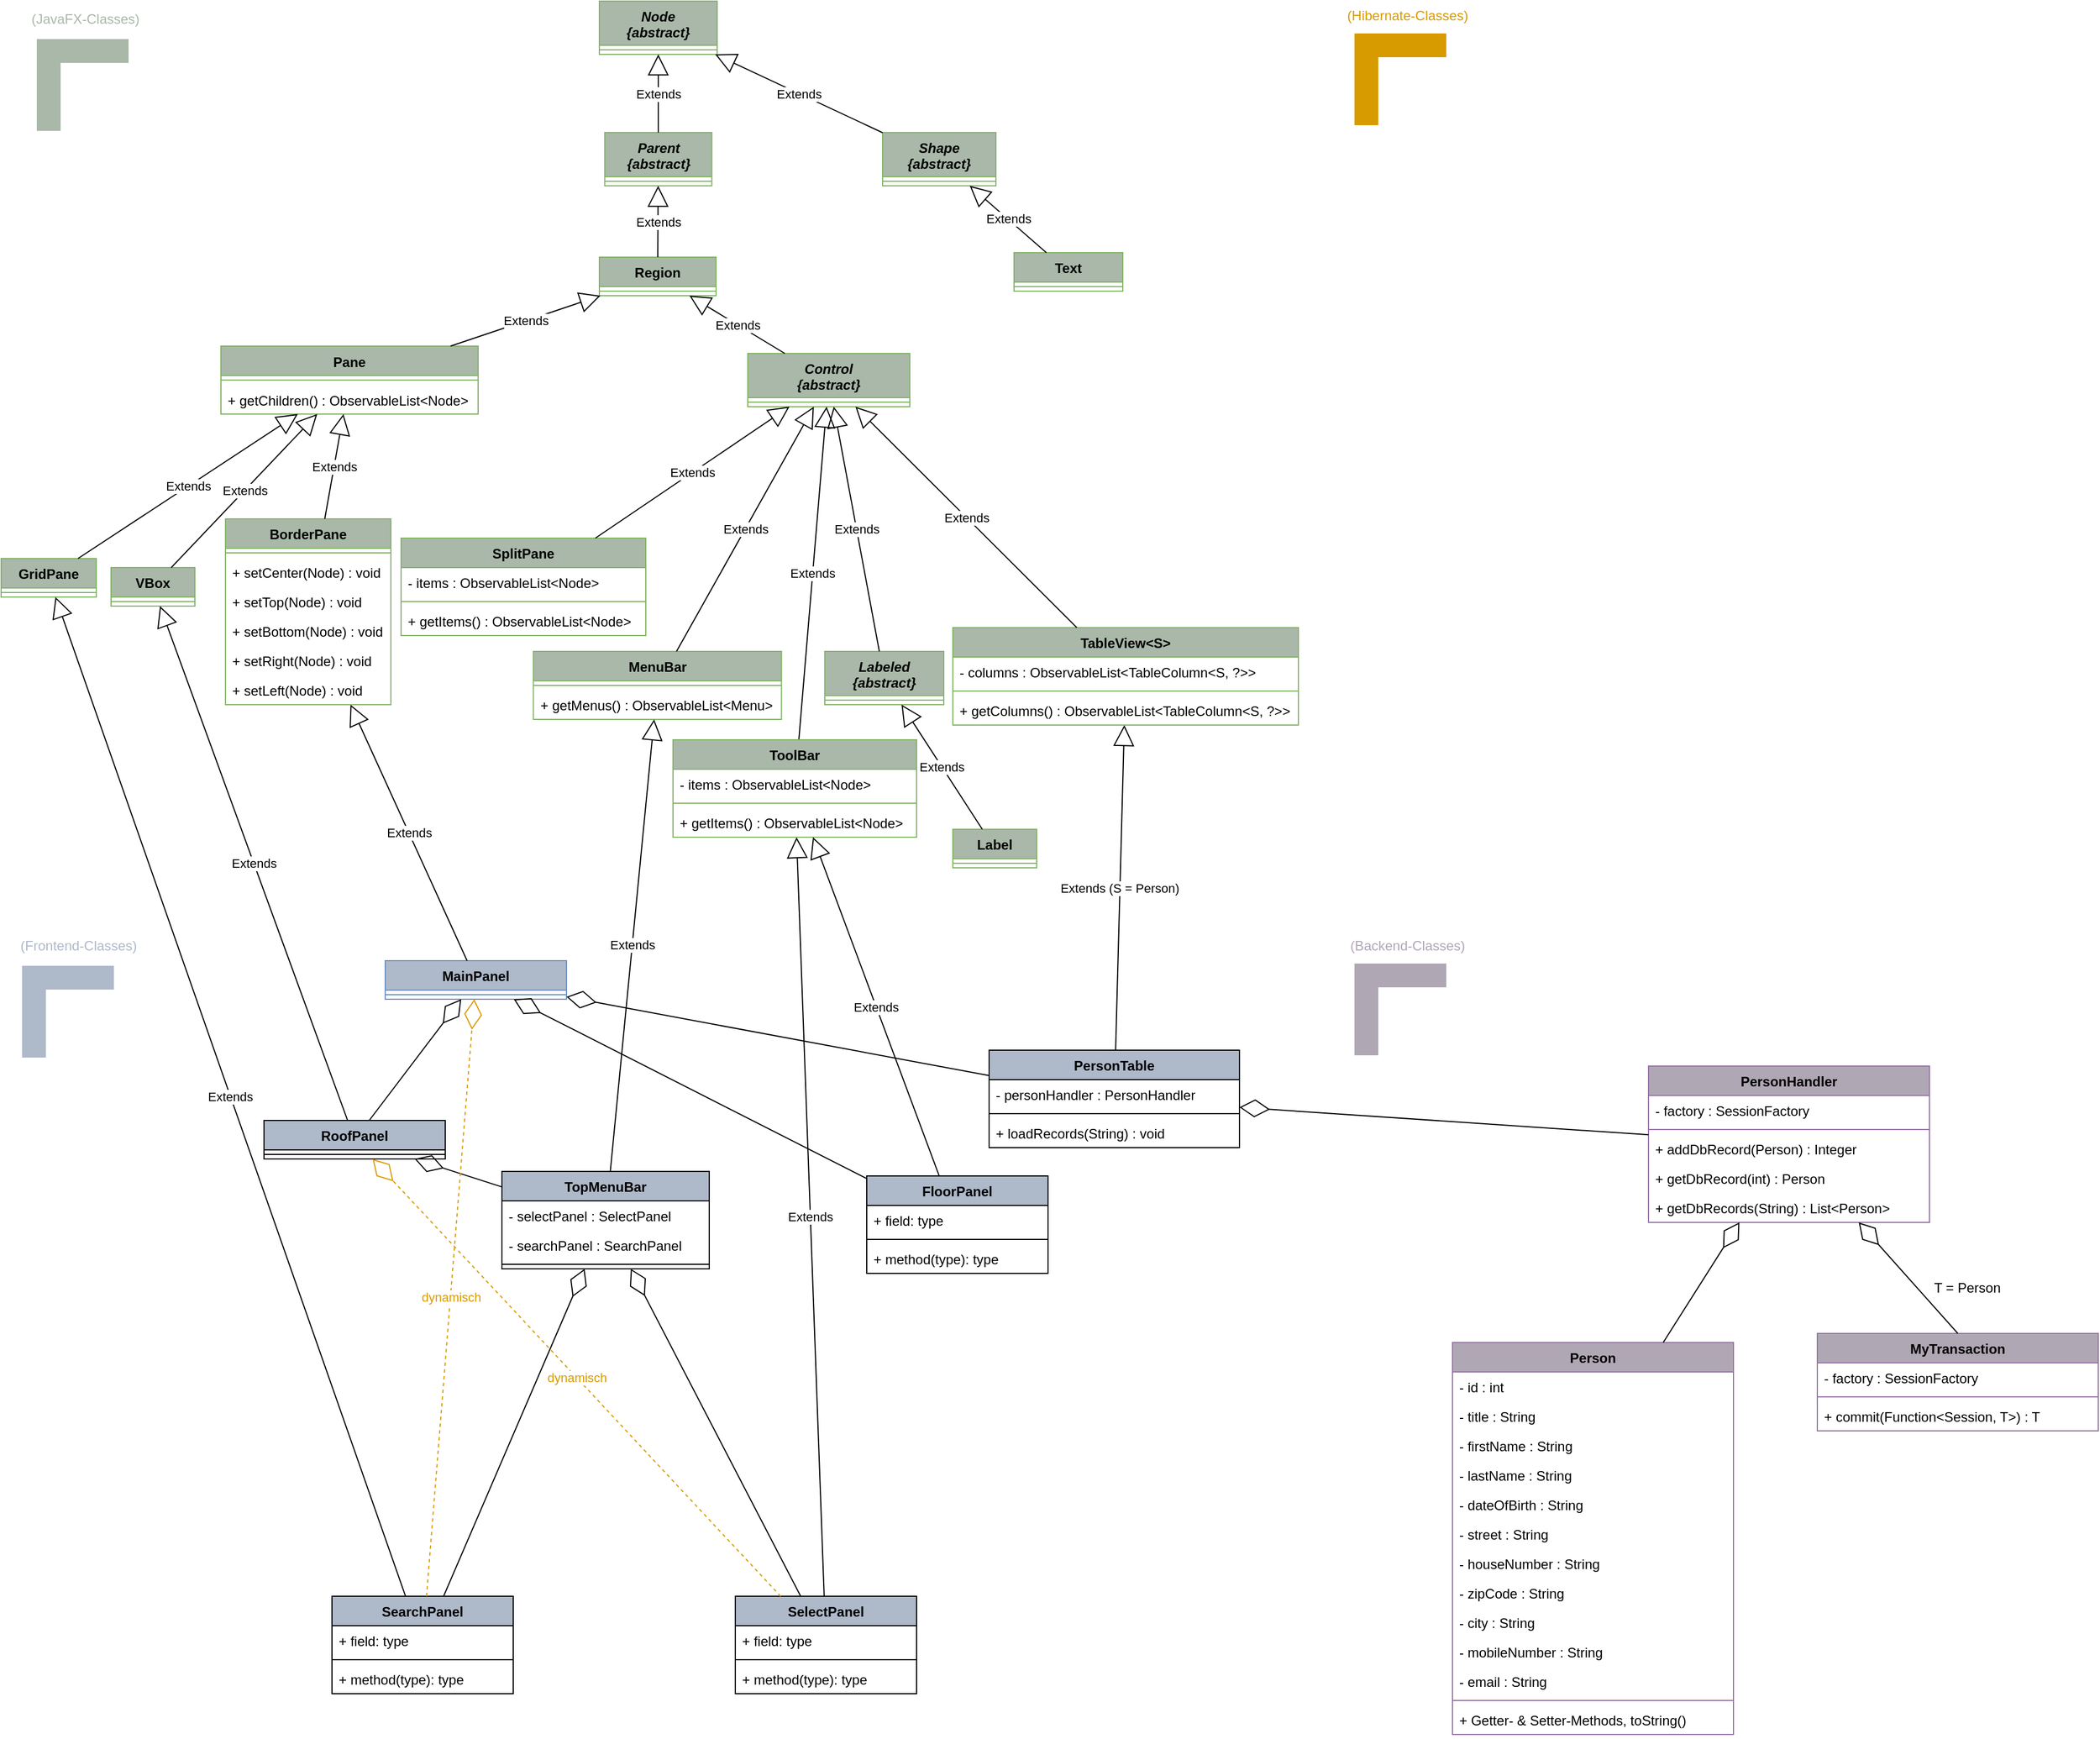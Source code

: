 <mxfile version="21.2.8" type="device">
  <diagram name="Seite-1" id="951YWTJplSf1WFwRsg5J">
    <mxGraphModel dx="1480" dy="1704" grid="0" gridSize="10" guides="1" tooltips="1" connect="1" arrows="1" fold="1" page="1" pageScale="1" pageWidth="1169" pageHeight="827" math="0" shadow="0">
      <root>
        <mxCell id="0" />
        <mxCell id="1" parent="0" />
        <mxCell id="z5cxhXVVNqhrZBHQP9qA-2" value="MainPanel" style="swimlane;fontStyle=1;align=center;verticalAlign=top;childLayout=stackLayout;horizontal=1;startSize=26;horizontalStack=0;resizeParent=1;resizeParentMax=0;resizeLast=0;collapsible=1;marginBottom=0;whiteSpace=wrap;html=1;fillColor=#AEB9C9;strokeColor=#6c8ebf;" parent="1" vertex="1">
          <mxGeometry x="344" y="42" width="160" height="34" as="geometry" />
        </mxCell>
        <mxCell id="z5cxhXVVNqhrZBHQP9qA-4" value="" style="line;strokeWidth=1;fillColor=none;align=left;verticalAlign=middle;spacingTop=-1;spacingLeft=3;spacingRight=3;rotatable=0;labelPosition=right;points=[];portConstraint=eastwest;strokeColor=inherit;" parent="z5cxhXVVNqhrZBHQP9qA-2" vertex="1">
          <mxGeometry y="26" width="160" height="8" as="geometry" />
        </mxCell>
        <mxCell id="z5cxhXVVNqhrZBHQP9qA-6" value="SelectPanel" style="swimlane;fontStyle=1;align=center;verticalAlign=top;childLayout=stackLayout;horizontal=1;startSize=26;horizontalStack=0;resizeParent=1;resizeParentMax=0;resizeLast=0;collapsible=1;marginBottom=0;whiteSpace=wrap;html=1;fillColor=#AEB9C9;" parent="1" vertex="1">
          <mxGeometry x="653" y="603" width="160" height="86" as="geometry" />
        </mxCell>
        <mxCell id="z5cxhXVVNqhrZBHQP9qA-7" value="+ field: type" style="text;strokeColor=none;fillColor=none;align=left;verticalAlign=top;spacingLeft=4;spacingRight=4;overflow=hidden;rotatable=0;points=[[0,0.5],[1,0.5]];portConstraint=eastwest;whiteSpace=wrap;html=1;" parent="z5cxhXVVNqhrZBHQP9qA-6" vertex="1">
          <mxGeometry y="26" width="160" height="26" as="geometry" />
        </mxCell>
        <mxCell id="z5cxhXVVNqhrZBHQP9qA-8" value="" style="line;strokeWidth=1;fillColor=none;align=left;verticalAlign=middle;spacingTop=-1;spacingLeft=3;spacingRight=3;rotatable=0;labelPosition=right;points=[];portConstraint=eastwest;strokeColor=inherit;" parent="z5cxhXVVNqhrZBHQP9qA-6" vertex="1">
          <mxGeometry y="52" width="160" height="8" as="geometry" />
        </mxCell>
        <mxCell id="z5cxhXVVNqhrZBHQP9qA-9" value="+ method(type): type" style="text;strokeColor=none;fillColor=none;align=left;verticalAlign=top;spacingLeft=4;spacingRight=4;overflow=hidden;rotatable=0;points=[[0,0.5],[1,0.5]];portConstraint=eastwest;whiteSpace=wrap;html=1;" parent="z5cxhXVVNqhrZBHQP9qA-6" vertex="1">
          <mxGeometry y="60" width="160" height="26" as="geometry" />
        </mxCell>
        <mxCell id="z5cxhXVVNqhrZBHQP9qA-10" value="FloorPanel" style="swimlane;fontStyle=1;align=center;verticalAlign=top;childLayout=stackLayout;horizontal=1;startSize=26;horizontalStack=0;resizeParent=1;resizeParentMax=0;resizeLast=0;collapsible=1;marginBottom=0;whiteSpace=wrap;html=1;fillColor=#AEB9C9;" parent="1" vertex="1">
          <mxGeometry x="769" y="232" width="160" height="86" as="geometry" />
        </mxCell>
        <mxCell id="z5cxhXVVNqhrZBHQP9qA-11" value="+ field: type" style="text;strokeColor=none;fillColor=none;align=left;verticalAlign=top;spacingLeft=4;spacingRight=4;overflow=hidden;rotatable=0;points=[[0,0.5],[1,0.5]];portConstraint=eastwest;whiteSpace=wrap;html=1;" parent="z5cxhXVVNqhrZBHQP9qA-10" vertex="1">
          <mxGeometry y="26" width="160" height="26" as="geometry" />
        </mxCell>
        <mxCell id="z5cxhXVVNqhrZBHQP9qA-12" value="" style="line;strokeWidth=1;fillColor=none;align=left;verticalAlign=middle;spacingTop=-1;spacingLeft=3;spacingRight=3;rotatable=0;labelPosition=right;points=[];portConstraint=eastwest;strokeColor=inherit;" parent="z5cxhXVVNqhrZBHQP9qA-10" vertex="1">
          <mxGeometry y="52" width="160" height="8" as="geometry" />
        </mxCell>
        <mxCell id="z5cxhXVVNqhrZBHQP9qA-13" value="+ method(type): type" style="text;strokeColor=none;fillColor=none;align=left;verticalAlign=top;spacingLeft=4;spacingRight=4;overflow=hidden;rotatable=0;points=[[0,0.5],[1,0.5]];portConstraint=eastwest;whiteSpace=wrap;html=1;" parent="z5cxhXVVNqhrZBHQP9qA-10" vertex="1">
          <mxGeometry y="60" width="160" height="26" as="geometry" />
        </mxCell>
        <mxCell id="z5cxhXVVNqhrZBHQP9qA-14" value="PersonTable" style="swimlane;fontStyle=1;align=center;verticalAlign=top;childLayout=stackLayout;horizontal=1;startSize=26;horizontalStack=0;resizeParent=1;resizeParentMax=0;resizeLast=0;collapsible=1;marginBottom=0;whiteSpace=wrap;html=1;fillColor=#AEB9C9;" parent="1" vertex="1">
          <mxGeometry x="877" y="121" width="221" height="86" as="geometry" />
        </mxCell>
        <mxCell id="z5cxhXVVNqhrZBHQP9qA-15" value="- personHandler : PersonHandler" style="text;strokeColor=none;fillColor=none;align=left;verticalAlign=top;spacingLeft=4;spacingRight=4;overflow=hidden;rotatable=0;points=[[0,0.5],[1,0.5]];portConstraint=eastwest;whiteSpace=wrap;html=1;" parent="z5cxhXVVNqhrZBHQP9qA-14" vertex="1">
          <mxGeometry y="26" width="221" height="26" as="geometry" />
        </mxCell>
        <mxCell id="z5cxhXVVNqhrZBHQP9qA-16" value="" style="line;strokeWidth=1;fillColor=none;align=left;verticalAlign=middle;spacingTop=-1;spacingLeft=3;spacingRight=3;rotatable=0;labelPosition=right;points=[];portConstraint=eastwest;strokeColor=inherit;" parent="z5cxhXVVNqhrZBHQP9qA-14" vertex="1">
          <mxGeometry y="52" width="221" height="8" as="geometry" />
        </mxCell>
        <mxCell id="z5cxhXVVNqhrZBHQP9qA-17" value="+ loadRecords(String) : void" style="text;strokeColor=none;fillColor=none;align=left;verticalAlign=top;spacingLeft=4;spacingRight=4;overflow=hidden;rotatable=0;points=[[0,0.5],[1,0.5]];portConstraint=eastwest;whiteSpace=wrap;html=1;" parent="z5cxhXVVNqhrZBHQP9qA-14" vertex="1">
          <mxGeometry y="60" width="221" height="26" as="geometry" />
        </mxCell>
        <mxCell id="z5cxhXVVNqhrZBHQP9qA-18" value="" style="endArrow=diamondThin;endFill=0;endSize=24;html=1;rounded=0;" parent="1" source="6ANkfKjGLpZd2tEgMITe-1" target="z5cxhXVVNqhrZBHQP9qA-2" edge="1">
          <mxGeometry width="160" relative="1" as="geometry">
            <mxPoint x="279" y="239" as="sourcePoint" />
            <mxPoint x="221" y="236" as="targetPoint" />
          </mxGeometry>
        </mxCell>
        <mxCell id="z5cxhXVVNqhrZBHQP9qA-19" value="" style="endArrow=diamondThin;endFill=0;endSize=24;html=1;rounded=0;" parent="1" source="z5cxhXVVNqhrZBHQP9qA-10" target="z5cxhXVVNqhrZBHQP9qA-2" edge="1">
          <mxGeometry width="160" relative="1" as="geometry">
            <mxPoint x="364" y="223" as="sourcePoint" />
            <mxPoint x="488" y="272" as="targetPoint" />
          </mxGeometry>
        </mxCell>
        <mxCell id="z5cxhXVVNqhrZBHQP9qA-20" value="" style="endArrow=diamondThin;endFill=0;endSize=24;html=1;rounded=0;" parent="1" source="z5cxhXVVNqhrZBHQP9qA-14" target="z5cxhXVVNqhrZBHQP9qA-2" edge="1">
          <mxGeometry width="160" relative="1" as="geometry">
            <mxPoint x="419" y="223" as="sourcePoint" />
            <mxPoint x="654" y="148" as="targetPoint" />
          </mxGeometry>
        </mxCell>
        <mxCell id="z5cxhXVVNqhrZBHQP9qA-31" value="PersonHandler" style="swimlane;fontStyle=1;align=center;verticalAlign=top;childLayout=stackLayout;horizontal=1;startSize=26;horizontalStack=0;resizeParent=1;resizeParentMax=0;resizeLast=0;collapsible=1;marginBottom=0;whiteSpace=wrap;html=1;fillColor=#B0A7B5;strokeColor=#9673a6;gradientColor=none;" parent="1" vertex="1">
          <mxGeometry x="1459" y="135" width="248" height="138" as="geometry" />
        </mxCell>
        <mxCell id="z5cxhXVVNqhrZBHQP9qA-32" value="- factory : SessionFactory" style="text;strokeColor=none;fillColor=none;align=left;verticalAlign=top;spacingLeft=4;spacingRight=4;overflow=hidden;rotatable=0;points=[[0,0.5],[1,0.5]];portConstraint=eastwest;whiteSpace=wrap;html=1;" parent="z5cxhXVVNqhrZBHQP9qA-31" vertex="1">
          <mxGeometry y="26" width="248" height="26" as="geometry" />
        </mxCell>
        <mxCell id="z5cxhXVVNqhrZBHQP9qA-33" value="" style="line;strokeWidth=1;fillColor=none;align=left;verticalAlign=middle;spacingTop=-1;spacingLeft=3;spacingRight=3;rotatable=0;labelPosition=right;points=[];portConstraint=eastwest;strokeColor=inherit;" parent="z5cxhXVVNqhrZBHQP9qA-31" vertex="1">
          <mxGeometry y="52" width="248" height="8" as="geometry" />
        </mxCell>
        <mxCell id="z5cxhXVVNqhrZBHQP9qA-34" value="+ addDbRecord(Person) : Integer" style="text;strokeColor=none;fillColor=none;align=left;verticalAlign=top;spacingLeft=4;spacingRight=4;overflow=hidden;rotatable=0;points=[[0,0.5],[1,0.5]];portConstraint=eastwest;whiteSpace=wrap;html=1;" parent="z5cxhXVVNqhrZBHQP9qA-31" vertex="1">
          <mxGeometry y="60" width="248" height="26" as="geometry" />
        </mxCell>
        <mxCell id="6ANkfKjGLpZd2tEgMITe-6" value="+ getDbRecord(int) : Person" style="text;strokeColor=none;fillColor=none;align=left;verticalAlign=top;spacingLeft=4;spacingRight=4;overflow=hidden;rotatable=0;points=[[0,0.5],[1,0.5]];portConstraint=eastwest;whiteSpace=wrap;html=1;" parent="z5cxhXVVNqhrZBHQP9qA-31" vertex="1">
          <mxGeometry y="86" width="248" height="26" as="geometry" />
        </mxCell>
        <mxCell id="6ANkfKjGLpZd2tEgMITe-7" value="+ getDbRecords(String) : List&amp;lt;Person&amp;gt;" style="text;strokeColor=none;fillColor=none;align=left;verticalAlign=top;spacingLeft=4;spacingRight=4;overflow=hidden;rotatable=0;points=[[0,0.5],[1,0.5]];portConstraint=eastwest;whiteSpace=wrap;html=1;" parent="z5cxhXVVNqhrZBHQP9qA-31" vertex="1">
          <mxGeometry y="112" width="248" height="26" as="geometry" />
        </mxCell>
        <mxCell id="z5cxhXVVNqhrZBHQP9qA-35" value="" style="endArrow=diamondThin;endFill=0;endSize=24;html=1;rounded=0;" parent="1" source="z5cxhXVVNqhrZBHQP9qA-31" target="z5cxhXVVNqhrZBHQP9qA-14" edge="1">
          <mxGeometry width="160" relative="1" as="geometry">
            <mxPoint x="1833" y="554" as="sourcePoint" />
            <mxPoint x="340" y="381" as="targetPoint" />
          </mxGeometry>
        </mxCell>
        <mxCell id="6ANkfKjGLpZd2tEgMITe-1" value="RoofPanel" style="swimlane;fontStyle=1;align=center;verticalAlign=top;childLayout=stackLayout;horizontal=1;startSize=26;horizontalStack=0;resizeParent=1;resizeParentMax=0;resizeLast=0;collapsible=1;marginBottom=0;whiteSpace=wrap;html=1;fillColor=#AEB9C9;" parent="1" vertex="1">
          <mxGeometry x="237" y="183" width="160" height="34" as="geometry" />
        </mxCell>
        <mxCell id="6ANkfKjGLpZd2tEgMITe-3" value="" style="line;strokeWidth=1;fillColor=none;align=left;verticalAlign=middle;spacingTop=-1;spacingLeft=3;spacingRight=3;rotatable=0;labelPosition=right;points=[];portConstraint=eastwest;strokeColor=inherit;" parent="6ANkfKjGLpZd2tEgMITe-1" vertex="1">
          <mxGeometry y="26" width="160" height="8" as="geometry" />
        </mxCell>
        <mxCell id="6ANkfKjGLpZd2tEgMITe-8" value="TopMenuBar" style="swimlane;fontStyle=1;align=center;verticalAlign=top;childLayout=stackLayout;horizontal=1;startSize=26;horizontalStack=0;resizeParent=1;resizeParentMax=0;resizeLast=0;collapsible=1;marginBottom=0;whiteSpace=wrap;html=1;fillColor=#AEB9C9;" parent="1" vertex="1">
          <mxGeometry x="447" y="228" width="183" height="86" as="geometry" />
        </mxCell>
        <mxCell id="6ANkfKjGLpZd2tEgMITe-9" value="- selectPanel : SelectPanel" style="text;strokeColor=none;fillColor=none;align=left;verticalAlign=top;spacingLeft=4;spacingRight=4;overflow=hidden;rotatable=0;points=[[0,0.5],[1,0.5]];portConstraint=eastwest;whiteSpace=wrap;html=1;" parent="6ANkfKjGLpZd2tEgMITe-8" vertex="1">
          <mxGeometry y="26" width="183" height="26" as="geometry" />
        </mxCell>
        <mxCell id="VuRtTZhfzTsuqdDoyaOa-62" value="- searchPanel : SearchPanel" style="text;strokeColor=none;fillColor=none;align=left;verticalAlign=top;spacingLeft=4;spacingRight=4;overflow=hidden;rotatable=0;points=[[0,0.5],[1,0.5]];portConstraint=eastwest;whiteSpace=wrap;html=1;" parent="6ANkfKjGLpZd2tEgMITe-8" vertex="1">
          <mxGeometry y="52" width="183" height="26" as="geometry" />
        </mxCell>
        <mxCell id="6ANkfKjGLpZd2tEgMITe-10" value="" style="line;strokeWidth=1;fillColor=none;align=left;verticalAlign=middle;spacingTop=-1;spacingLeft=3;spacingRight=3;rotatable=0;labelPosition=right;points=[];portConstraint=eastwest;strokeColor=inherit;" parent="6ANkfKjGLpZd2tEgMITe-8" vertex="1">
          <mxGeometry y="78" width="183" height="8" as="geometry" />
        </mxCell>
        <mxCell id="6ANkfKjGLpZd2tEgMITe-12" value="" style="endArrow=diamondThin;endFill=0;endSize=24;html=1;rounded=0;" parent="1" source="6ANkfKjGLpZd2tEgMITe-8" target="6ANkfKjGLpZd2tEgMITe-1" edge="1">
          <mxGeometry width="160" relative="1" as="geometry">
            <mxPoint x="713" y="338" as="sourcePoint" />
            <mxPoint x="784" y="447" as="targetPoint" />
          </mxGeometry>
        </mxCell>
        <mxCell id="6ANkfKjGLpZd2tEgMITe-13" value="SearchPanel" style="swimlane;fontStyle=1;align=center;verticalAlign=top;childLayout=stackLayout;horizontal=1;startSize=26;horizontalStack=0;resizeParent=1;resizeParentMax=0;resizeLast=0;collapsible=1;marginBottom=0;whiteSpace=wrap;html=1;fillColor=#AEB9C9;" parent="1" vertex="1">
          <mxGeometry x="297" y="603" width="160" height="86" as="geometry" />
        </mxCell>
        <mxCell id="6ANkfKjGLpZd2tEgMITe-14" value="+ field: type" style="text;strokeColor=none;fillColor=none;align=left;verticalAlign=top;spacingLeft=4;spacingRight=4;overflow=hidden;rotatable=0;points=[[0,0.5],[1,0.5]];portConstraint=eastwest;whiteSpace=wrap;html=1;" parent="6ANkfKjGLpZd2tEgMITe-13" vertex="1">
          <mxGeometry y="26" width="160" height="26" as="geometry" />
        </mxCell>
        <mxCell id="6ANkfKjGLpZd2tEgMITe-15" value="" style="line;strokeWidth=1;fillColor=none;align=left;verticalAlign=middle;spacingTop=-1;spacingLeft=3;spacingRight=3;rotatable=0;labelPosition=right;points=[];portConstraint=eastwest;strokeColor=inherit;" parent="6ANkfKjGLpZd2tEgMITe-13" vertex="1">
          <mxGeometry y="52" width="160" height="8" as="geometry" />
        </mxCell>
        <mxCell id="6ANkfKjGLpZd2tEgMITe-16" value="+ method(type): type" style="text;strokeColor=none;fillColor=none;align=left;verticalAlign=top;spacingLeft=4;spacingRight=4;overflow=hidden;rotatable=0;points=[[0,0.5],[1,0.5]];portConstraint=eastwest;whiteSpace=wrap;html=1;" parent="6ANkfKjGLpZd2tEgMITe-13" vertex="1">
          <mxGeometry y="60" width="160" height="26" as="geometry" />
        </mxCell>
        <mxCell id="6ANkfKjGLpZd2tEgMITe-17" value="" style="endArrow=diamondThin;endFill=0;endSize=24;html=1;rounded=0;" parent="1" source="z5cxhXVVNqhrZBHQP9qA-6" target="6ANkfKjGLpZd2tEgMITe-8" edge="1">
          <mxGeometry width="160" relative="1" as="geometry">
            <mxPoint x="727" y="505" as="sourcePoint" />
            <mxPoint x="715" y="372" as="targetPoint" />
          </mxGeometry>
        </mxCell>
        <mxCell id="6ANkfKjGLpZd2tEgMITe-18" value="" style="endArrow=diamondThin;endFill=0;endSize=24;html=1;rounded=0;" parent="1" source="6ANkfKjGLpZd2tEgMITe-13" target="6ANkfKjGLpZd2tEgMITe-8" edge="1">
          <mxGeometry width="160" relative="1" as="geometry">
            <mxPoint x="641" y="646" as="sourcePoint" />
            <mxPoint x="691" y="591" as="targetPoint" />
          </mxGeometry>
        </mxCell>
        <mxCell id="6ANkfKjGLpZd2tEgMITe-19" value="&lt;font color=&quot;#d79b00&quot;&gt;dynamisch&lt;/font&gt;" style="endArrow=diamondThin;endFill=0;endSize=24;html=1;rounded=0;exitX=0.25;exitY=0;exitDx=0;exitDy=0;fillColor=#ffe6cc;strokeColor=#d79b00;dashed=1;" parent="1" source="z5cxhXVVNqhrZBHQP9qA-6" target="6ANkfKjGLpZd2tEgMITe-1" edge="1">
          <mxGeometry width="160" relative="1" as="geometry">
            <mxPoint x="641" y="646" as="sourcePoint" />
            <mxPoint x="691" y="591" as="targetPoint" />
          </mxGeometry>
        </mxCell>
        <mxCell id="6ANkfKjGLpZd2tEgMITe-21" value="&lt;font color=&quot;#d79b00&quot;&gt;dynamisch&lt;/font&gt;" style="endArrow=diamondThin;endFill=0;endSize=24;html=1;rounded=0;fillColor=#ffe6cc;strokeColor=#d79b00;dashed=1;" parent="1" source="6ANkfKjGLpZd2tEgMITe-13" target="z5cxhXVVNqhrZBHQP9qA-2" edge="1">
          <mxGeometry width="160" relative="1" as="geometry">
            <mxPoint x="921" y="580" as="sourcePoint" />
            <mxPoint x="715" y="372" as="targetPoint" />
          </mxGeometry>
        </mxCell>
        <mxCell id="6ANkfKjGLpZd2tEgMITe-27" value="Extends" style="endArrow=block;endSize=16;endFill=0;html=1;rounded=0;" parent="1" source="z5cxhXVVNqhrZBHQP9qA-2" target="6ANkfKjGLpZd2tEgMITe-31" edge="1">
          <mxGeometry width="160" relative="1" as="geometry">
            <mxPoint x="504" y="81" as="sourcePoint" />
            <mxPoint x="711.139" y="-36.0" as="targetPoint" />
          </mxGeometry>
        </mxCell>
        <mxCell id="6ANkfKjGLpZd2tEgMITe-31" value="BorderPane" style="swimlane;fontStyle=1;align=center;verticalAlign=top;childLayout=stackLayout;horizontal=1;startSize=26;horizontalStack=0;resizeParent=1;resizeParentMax=0;resizeLast=0;collapsible=1;marginBottom=0;whiteSpace=wrap;html=1;fillColor=#A9B8A8;strokeColor=#82b366;" parent="1" vertex="1">
          <mxGeometry x="203" y="-348" width="146" height="164" as="geometry" />
        </mxCell>
        <mxCell id="6ANkfKjGLpZd2tEgMITe-33" value="" style="line;strokeWidth=1;fillColor=none;align=left;verticalAlign=middle;spacingTop=-1;spacingLeft=3;spacingRight=3;rotatable=0;labelPosition=right;points=[];portConstraint=eastwest;strokeColor=inherit;" parent="6ANkfKjGLpZd2tEgMITe-31" vertex="1">
          <mxGeometry y="26" width="146" height="8" as="geometry" />
        </mxCell>
        <mxCell id="6ANkfKjGLpZd2tEgMITe-34" value="+ setCenter(Node) : void" style="text;strokeColor=none;fillColor=none;align=left;verticalAlign=top;spacingLeft=4;spacingRight=4;overflow=hidden;rotatable=0;points=[[0,0.5],[1,0.5]];portConstraint=eastwest;whiteSpace=wrap;html=1;" parent="6ANkfKjGLpZd2tEgMITe-31" vertex="1">
          <mxGeometry y="34" width="146" height="26" as="geometry" />
        </mxCell>
        <mxCell id="6ANkfKjGLpZd2tEgMITe-35" value="+ setTop(Node) : void" style="text;strokeColor=none;fillColor=none;align=left;verticalAlign=top;spacingLeft=4;spacingRight=4;overflow=hidden;rotatable=0;points=[[0,0.5],[1,0.5]];portConstraint=eastwest;whiteSpace=wrap;html=1;" parent="6ANkfKjGLpZd2tEgMITe-31" vertex="1">
          <mxGeometry y="60" width="146" height="26" as="geometry" />
        </mxCell>
        <mxCell id="6ANkfKjGLpZd2tEgMITe-36" value="+ setBottom(Node) : void" style="text;strokeColor=none;fillColor=none;align=left;verticalAlign=top;spacingLeft=4;spacingRight=4;overflow=hidden;rotatable=0;points=[[0,0.5],[1,0.5]];portConstraint=eastwest;whiteSpace=wrap;html=1;" parent="6ANkfKjGLpZd2tEgMITe-31" vertex="1">
          <mxGeometry y="86" width="146" height="26" as="geometry" />
        </mxCell>
        <mxCell id="6ANkfKjGLpZd2tEgMITe-37" value="+ setRight(Node) : void" style="text;strokeColor=none;fillColor=none;align=left;verticalAlign=top;spacingLeft=4;spacingRight=4;overflow=hidden;rotatable=0;points=[[0,0.5],[1,0.5]];portConstraint=eastwest;whiteSpace=wrap;html=1;" parent="6ANkfKjGLpZd2tEgMITe-31" vertex="1">
          <mxGeometry y="112" width="146" height="26" as="geometry" />
        </mxCell>
        <mxCell id="6ANkfKjGLpZd2tEgMITe-38" value="+ setLeft(Node) : void" style="text;strokeColor=none;fillColor=none;align=left;verticalAlign=top;spacingLeft=4;spacingRight=4;overflow=hidden;rotatable=0;points=[[0,0.5],[1,0.5]];portConstraint=eastwest;whiteSpace=wrap;html=1;" parent="6ANkfKjGLpZd2tEgMITe-31" vertex="1">
          <mxGeometry y="138" width="146" height="26" as="geometry" />
        </mxCell>
        <mxCell id="6ANkfKjGLpZd2tEgMITe-47" value="Extends (S = Person)" style="endArrow=block;endSize=16;endFill=0;html=1;rounded=0;" parent="1" source="z5cxhXVVNqhrZBHQP9qA-14" target="6ANkfKjGLpZd2tEgMITe-52" edge="1">
          <mxGeometry width="160" relative="1" as="geometry">
            <mxPoint x="328" y="312" as="sourcePoint" />
            <mxPoint x="335.91" y="163" as="targetPoint" />
          </mxGeometry>
        </mxCell>
        <mxCell id="6ANkfKjGLpZd2tEgMITe-52" value="TableView&amp;lt;S&amp;gt;" style="swimlane;fontStyle=1;align=center;verticalAlign=top;childLayout=stackLayout;horizontal=1;startSize=26;horizontalStack=0;resizeParent=1;resizeParentMax=0;resizeLast=0;collapsible=1;marginBottom=0;whiteSpace=wrap;html=1;fillColor=#A9B8A8;strokeColor=#82b366;" parent="1" vertex="1">
          <mxGeometry x="845" y="-252" width="305" height="86" as="geometry" />
        </mxCell>
        <mxCell id="6ANkfKjGLpZd2tEgMITe-53" value="- columns : ObservableList&amp;lt;TableColumn&amp;lt;S, ?&amp;gt;&amp;gt;" style="text;strokeColor=none;fillColor=none;align=left;verticalAlign=top;spacingLeft=4;spacingRight=4;overflow=hidden;rotatable=0;points=[[0,0.5],[1,0.5]];portConstraint=eastwest;whiteSpace=wrap;html=1;" parent="6ANkfKjGLpZd2tEgMITe-52" vertex="1">
          <mxGeometry y="26" width="305" height="26" as="geometry" />
        </mxCell>
        <mxCell id="6ANkfKjGLpZd2tEgMITe-54" value="" style="line;strokeWidth=1;fillColor=none;align=left;verticalAlign=middle;spacingTop=-1;spacingLeft=3;spacingRight=3;rotatable=0;labelPosition=right;points=[];portConstraint=eastwest;strokeColor=inherit;" parent="6ANkfKjGLpZd2tEgMITe-52" vertex="1">
          <mxGeometry y="52" width="305" height="8" as="geometry" />
        </mxCell>
        <mxCell id="6ANkfKjGLpZd2tEgMITe-55" value="+&amp;nbsp;getColumns() : ObservableList&amp;lt;TableColumn&amp;lt;S, ?&amp;gt;&amp;gt;" style="text;strokeColor=none;fillColor=none;align=left;verticalAlign=top;spacingLeft=4;spacingRight=4;overflow=hidden;rotatable=0;points=[[0,0.5],[1,0.5]];portConstraint=eastwest;whiteSpace=wrap;html=1;" parent="6ANkfKjGLpZd2tEgMITe-52" vertex="1">
          <mxGeometry y="60" width="305" height="26" as="geometry" />
        </mxCell>
        <mxCell id="6ANkfKjGLpZd2tEgMITe-65" value="VBox" style="swimlane;fontStyle=1;align=center;verticalAlign=top;childLayout=stackLayout;horizontal=1;startSize=26;horizontalStack=0;resizeParent=1;resizeParentMax=0;resizeLast=0;collapsible=1;marginBottom=0;whiteSpace=wrap;html=1;fillColor=#A9B8A8;strokeColor=#82b366;" parent="1" vertex="1">
          <mxGeometry x="102" y="-305" width="74" height="34" as="geometry" />
        </mxCell>
        <mxCell id="6ANkfKjGLpZd2tEgMITe-67" value="" style="line;strokeWidth=1;fillColor=none;align=left;verticalAlign=middle;spacingTop=-1;spacingLeft=3;spacingRight=3;rotatable=0;labelPosition=right;points=[];portConstraint=eastwest;strokeColor=inherit;" parent="6ANkfKjGLpZd2tEgMITe-65" vertex="1">
          <mxGeometry y="26" width="74" height="8" as="geometry" />
        </mxCell>
        <mxCell id="6ANkfKjGLpZd2tEgMITe-70" value="Pane" style="swimlane;fontStyle=1;align=center;verticalAlign=top;childLayout=stackLayout;horizontal=1;startSize=26;horizontalStack=0;resizeParent=1;resizeParentMax=0;resizeLast=0;collapsible=1;marginBottom=0;whiteSpace=wrap;html=1;fillColor=#A9B8A8;strokeColor=#82b366;" parent="1" vertex="1">
          <mxGeometry x="199" y="-500.5" width="227" height="60" as="geometry" />
        </mxCell>
        <mxCell id="6ANkfKjGLpZd2tEgMITe-72" value="" style="line;strokeWidth=1;fillColor=none;align=left;verticalAlign=middle;spacingTop=-1;spacingLeft=3;spacingRight=3;rotatable=0;labelPosition=right;points=[];portConstraint=eastwest;strokeColor=inherit;" parent="6ANkfKjGLpZd2tEgMITe-70" vertex="1">
          <mxGeometry y="26" width="227" height="8" as="geometry" />
        </mxCell>
        <mxCell id="6ANkfKjGLpZd2tEgMITe-73" value="+&amp;nbsp;getChildren() : ObservableList&amp;lt;Node&amp;gt;" style="text;strokeColor=none;fillColor=none;align=left;verticalAlign=top;spacingLeft=4;spacingRight=4;overflow=hidden;rotatable=0;points=[[0,0.5],[1,0.5]];portConstraint=eastwest;whiteSpace=wrap;html=1;" parent="6ANkfKjGLpZd2tEgMITe-70" vertex="1">
          <mxGeometry y="34" width="227" height="26" as="geometry" />
        </mxCell>
        <mxCell id="6ANkfKjGLpZd2tEgMITe-75" value="Extends" style="endArrow=block;endSize=16;endFill=0;html=1;rounded=0;" parent="1" source="6ANkfKjGLpZd2tEgMITe-1" target="6ANkfKjGLpZd2tEgMITe-65" edge="1">
          <mxGeometry width="160" relative="1" as="geometry">
            <mxPoint x="577" y="301" as="sourcePoint" />
            <mxPoint x="577" y="228" as="targetPoint" />
          </mxGeometry>
        </mxCell>
        <mxCell id="6ANkfKjGLpZd2tEgMITe-76" value="Extends" style="endArrow=block;endSize=16;endFill=0;html=1;rounded=0;" parent="1" source="6ANkfKjGLpZd2tEgMITe-65" target="6ANkfKjGLpZd2tEgMITe-70" edge="1">
          <mxGeometry width="160" relative="1" as="geometry">
            <mxPoint x="430" y="28" as="sourcePoint" />
            <mxPoint x="197" y="-224" as="targetPoint" />
          </mxGeometry>
        </mxCell>
        <mxCell id="6ANkfKjGLpZd2tEgMITe-77" value="Extends" style="endArrow=block;endSize=16;endFill=0;html=1;rounded=0;" parent="1" source="6ANkfKjGLpZd2tEgMITe-31" target="6ANkfKjGLpZd2tEgMITe-70" edge="1">
          <mxGeometry width="160" relative="1" as="geometry">
            <mxPoint x="451" y="52" as="sourcePoint" />
            <mxPoint x="485" y="-176" as="targetPoint" />
          </mxGeometry>
        </mxCell>
        <mxCell id="6ANkfKjGLpZd2tEgMITe-78" value="MenuBar" style="swimlane;fontStyle=1;align=center;verticalAlign=top;childLayout=stackLayout;horizontal=1;startSize=26;horizontalStack=0;resizeParent=1;resizeParentMax=0;resizeLast=0;collapsible=1;marginBottom=0;whiteSpace=wrap;html=1;fillColor=#A9B8A8;strokeColor=#82b366;" parent="1" vertex="1">
          <mxGeometry x="474.75" y="-231" width="219" height="60" as="geometry" />
        </mxCell>
        <mxCell id="6ANkfKjGLpZd2tEgMITe-79" value="" style="line;strokeWidth=1;fillColor=none;align=left;verticalAlign=middle;spacingTop=-1;spacingLeft=3;spacingRight=3;rotatable=0;labelPosition=right;points=[];portConstraint=eastwest;strokeColor=inherit;" parent="6ANkfKjGLpZd2tEgMITe-78" vertex="1">
          <mxGeometry y="26" width="219" height="8" as="geometry" />
        </mxCell>
        <mxCell id="6ANkfKjGLpZd2tEgMITe-80" value="+&amp;nbsp;getMenus() : ObservableList&amp;lt;Menu&amp;gt;&amp;nbsp;" style="text;strokeColor=none;fillColor=none;align=left;verticalAlign=top;spacingLeft=4;spacingRight=4;overflow=hidden;rotatable=0;points=[[0,0.5],[1,0.5]];portConstraint=eastwest;whiteSpace=wrap;html=1;" parent="6ANkfKjGLpZd2tEgMITe-78" vertex="1">
          <mxGeometry y="34" width="219" height="26" as="geometry" />
        </mxCell>
        <mxCell id="6ANkfKjGLpZd2tEgMITe-81" value="Extends" style="endArrow=block;endSize=16;endFill=0;html=1;rounded=0;" parent="1" source="6ANkfKjGLpZd2tEgMITe-8" target="6ANkfKjGLpZd2tEgMITe-78" edge="1">
          <mxGeometry width="160" relative="1" as="geometry">
            <mxPoint x="847" y="335" as="sourcePoint" />
            <mxPoint x="522" y="-176" as="targetPoint" />
          </mxGeometry>
        </mxCell>
        <mxCell id="6ANkfKjGLpZd2tEgMITe-86" value="&lt;i&gt;Control&lt;br&gt;{abstract}&lt;/i&gt;" style="swimlane;fontStyle=1;align=center;verticalAlign=top;childLayout=stackLayout;horizontal=1;startSize=39;horizontalStack=0;resizeParent=1;resizeParentMax=0;resizeLast=0;collapsible=1;marginBottom=0;whiteSpace=wrap;html=1;fillColor=#A9B8A8;strokeColor=#82b366;" parent="1" vertex="1">
          <mxGeometry x="664" y="-494" width="143" height="47" as="geometry" />
        </mxCell>
        <mxCell id="6ANkfKjGLpZd2tEgMITe-87" value="" style="line;strokeWidth=1;fillColor=none;align=left;verticalAlign=middle;spacingTop=-1;spacingLeft=3;spacingRight=3;rotatable=0;labelPosition=right;points=[];portConstraint=eastwest;strokeColor=inherit;" parent="6ANkfKjGLpZd2tEgMITe-86" vertex="1">
          <mxGeometry y="39" width="143" height="8" as="geometry" />
        </mxCell>
        <mxCell id="6ANkfKjGLpZd2tEgMITe-89" value="Region" style="swimlane;fontStyle=1;align=center;verticalAlign=top;childLayout=stackLayout;horizontal=1;startSize=26;horizontalStack=0;resizeParent=1;resizeParentMax=0;resizeLast=0;collapsible=1;marginBottom=0;whiteSpace=wrap;html=1;fillColor=#A9B8A8;strokeColor=#82b366;" parent="1" vertex="1">
          <mxGeometry x="533" y="-579" width="103" height="34" as="geometry" />
        </mxCell>
        <mxCell id="6ANkfKjGLpZd2tEgMITe-90" value="" style="line;strokeWidth=1;fillColor=none;align=left;verticalAlign=middle;spacingTop=-1;spacingLeft=3;spacingRight=3;rotatable=0;labelPosition=right;points=[];portConstraint=eastwest;strokeColor=inherit;" parent="6ANkfKjGLpZd2tEgMITe-89" vertex="1">
          <mxGeometry y="26" width="103" height="8" as="geometry" />
        </mxCell>
        <mxCell id="6ANkfKjGLpZd2tEgMITe-92" value="&lt;i&gt;Parent&lt;br&gt;{abstract}&lt;/i&gt;" style="swimlane;fontStyle=1;align=center;verticalAlign=top;childLayout=stackLayout;horizontal=1;startSize=39;horizontalStack=0;resizeParent=1;resizeParentMax=0;resizeLast=0;collapsible=1;marginBottom=0;whiteSpace=wrap;html=1;fillColor=#A9B8A8;strokeColor=#82b366;" parent="1" vertex="1">
          <mxGeometry x="537.75" y="-689" width="94.5" height="47" as="geometry" />
        </mxCell>
        <mxCell id="6ANkfKjGLpZd2tEgMITe-93" value="" style="line;strokeWidth=1;fillColor=none;align=left;verticalAlign=middle;spacingTop=-1;spacingLeft=3;spacingRight=3;rotatable=0;labelPosition=right;points=[];portConstraint=eastwest;strokeColor=inherit;" parent="6ANkfKjGLpZd2tEgMITe-92" vertex="1">
          <mxGeometry y="39" width="94.5" height="8" as="geometry" />
        </mxCell>
        <mxCell id="6ANkfKjGLpZd2tEgMITe-94" value="&lt;i&gt;Node&lt;br&gt;{abstract}&lt;/i&gt;" style="swimlane;fontStyle=1;align=center;verticalAlign=top;childLayout=stackLayout;horizontal=1;startSize=39;horizontalStack=0;resizeParent=1;resizeParentMax=0;resizeLast=0;collapsible=1;marginBottom=0;whiteSpace=wrap;html=1;fillColor=#A9B8A8;strokeColor=#82b366;" parent="1" vertex="1">
          <mxGeometry x="533" y="-805" width="104" height="47" as="geometry" />
        </mxCell>
        <mxCell id="6ANkfKjGLpZd2tEgMITe-95" value="" style="line;strokeWidth=1;fillColor=none;align=left;verticalAlign=middle;spacingTop=-1;spacingLeft=3;spacingRight=3;rotatable=0;labelPosition=right;points=[];portConstraint=eastwest;strokeColor=inherit;" parent="6ANkfKjGLpZd2tEgMITe-94" vertex="1">
          <mxGeometry y="39" width="104" height="8" as="geometry" />
        </mxCell>
        <mxCell id="6ANkfKjGLpZd2tEgMITe-96" value="Extends" style="endArrow=block;endSize=16;endFill=0;html=1;rounded=0;" parent="1" source="6ANkfKjGLpZd2tEgMITe-78" target="6ANkfKjGLpZd2tEgMITe-86" edge="1">
          <mxGeometry x="-0.003" width="160" relative="1" as="geometry">
            <mxPoint x="900" y="267" as="sourcePoint" />
            <mxPoint x="1088" y="-122" as="targetPoint" />
            <mxPoint as="offset" />
          </mxGeometry>
        </mxCell>
        <mxCell id="6ANkfKjGLpZd2tEgMITe-97" value="Extends" style="endArrow=block;endSize=16;endFill=0;html=1;rounded=0;" parent="1" source="6ANkfKjGLpZd2tEgMITe-86" target="6ANkfKjGLpZd2tEgMITe-89" edge="1">
          <mxGeometry width="160" relative="1" as="geometry">
            <mxPoint x="710" y="-150.5" as="sourcePoint" />
            <mxPoint x="715" y="-395.5" as="targetPoint" />
          </mxGeometry>
        </mxCell>
        <mxCell id="6ANkfKjGLpZd2tEgMITe-98" value="Extends" style="endArrow=block;endSize=16;endFill=0;html=1;rounded=0;" parent="1" source="6ANkfKjGLpZd2tEgMITe-89" target="6ANkfKjGLpZd2tEgMITe-92" edge="1">
          <mxGeometry width="160" relative="1" as="geometry">
            <mxPoint x="904" y="-413" as="sourcePoint" />
            <mxPoint x="703" y="-515" as="targetPoint" />
          </mxGeometry>
        </mxCell>
        <mxCell id="6ANkfKjGLpZd2tEgMITe-99" value="Extends" style="endArrow=block;endSize=16;endFill=0;html=1;rounded=0;" parent="1" source="6ANkfKjGLpZd2tEgMITe-92" target="6ANkfKjGLpZd2tEgMITe-94" edge="1">
          <mxGeometry width="160" relative="1" as="geometry">
            <mxPoint x="308.82" y="-609" as="sourcePoint" />
            <mxPoint x="308.82" y="-711" as="targetPoint" />
          </mxGeometry>
        </mxCell>
        <mxCell id="6ANkfKjGLpZd2tEgMITe-100" value="Extends" style="endArrow=block;endSize=16;endFill=0;html=1;rounded=0;" parent="1" source="6ANkfKjGLpZd2tEgMITe-70" target="6ANkfKjGLpZd2tEgMITe-89" edge="1">
          <mxGeometry width="160" relative="1" as="geometry">
            <mxPoint x="312" y="-436" as="sourcePoint" />
            <mxPoint x="316" y="-552" as="targetPoint" />
          </mxGeometry>
        </mxCell>
        <mxCell id="6ANkfKjGLpZd2tEgMITe-101" value="Extends" style="endArrow=block;endSize=16;endFill=0;html=1;rounded=0;" parent="1" source="6ANkfKjGLpZd2tEgMITe-52" target="6ANkfKjGLpZd2tEgMITe-86" edge="1">
          <mxGeometry width="160" relative="1" as="geometry">
            <mxPoint x="250" y="35" as="sourcePoint" />
            <mxPoint x="256" y="-193" as="targetPoint" />
          </mxGeometry>
        </mxCell>
        <mxCell id="6ANkfKjGLpZd2tEgMITe-102" value="&lt;font color=&quot;#b0a7b5&quot;&gt;(Backend-Classes)&lt;/font&gt;" style="text;html=1;align=center;verticalAlign=middle;resizable=0;points=[];autosize=1;strokeColor=none;fillColor=none;" parent="1" vertex="1">
          <mxGeometry x="1186" y="16" width="119" height="26" as="geometry" />
        </mxCell>
        <mxCell id="6ANkfKjGLpZd2tEgMITe-103" value="&lt;font color=&quot;#a9b8a8&quot; style=&quot;background-color: rgb(255, 255, 255);&quot;&gt;(JavaFX-Classes)&lt;/font&gt;" style="text;html=1;align=center;verticalAlign=middle;resizable=0;points=[];autosize=1;strokeColor=none;fillColor=none;" parent="1" vertex="1">
          <mxGeometry x="22" y="-802" width="113" height="26" as="geometry" />
        </mxCell>
        <mxCell id="VuRtTZhfzTsuqdDoyaOa-7" value="Person" style="swimlane;fontStyle=1;align=center;verticalAlign=top;childLayout=stackLayout;horizontal=1;startSize=26;horizontalStack=0;resizeParent=1;resizeParentMax=0;resizeLast=0;collapsible=1;marginBottom=0;whiteSpace=wrap;html=1;fillColor=#B0A7B5;strokeColor=#9673a6;gradientColor=none;" parent="1" vertex="1">
          <mxGeometry x="1286" y="379" width="248" height="346" as="geometry" />
        </mxCell>
        <mxCell id="VuRtTZhfzTsuqdDoyaOa-23" value="- id : int&amp;nbsp;" style="text;strokeColor=none;fillColor=none;align=left;verticalAlign=top;spacingLeft=4;spacingRight=4;overflow=hidden;rotatable=0;points=[[0,0.5],[1,0.5]];portConstraint=eastwest;whiteSpace=wrap;html=1;" parent="VuRtTZhfzTsuqdDoyaOa-7" vertex="1">
          <mxGeometry y="26" width="248" height="26" as="geometry" />
        </mxCell>
        <mxCell id="VuRtTZhfzTsuqdDoyaOa-22" value="- title : String" style="text;strokeColor=none;fillColor=none;align=left;verticalAlign=top;spacingLeft=4;spacingRight=4;overflow=hidden;rotatable=0;points=[[0,0.5],[1,0.5]];portConstraint=eastwest;whiteSpace=wrap;html=1;" parent="VuRtTZhfzTsuqdDoyaOa-7" vertex="1">
          <mxGeometry y="52" width="248" height="26" as="geometry" />
        </mxCell>
        <mxCell id="VuRtTZhfzTsuqdDoyaOa-21" value="- firstName : String&amp;nbsp;" style="text;strokeColor=none;fillColor=none;align=left;verticalAlign=top;spacingLeft=4;spacingRight=4;overflow=hidden;rotatable=0;points=[[0,0.5],[1,0.5]];portConstraint=eastwest;whiteSpace=wrap;html=1;" parent="VuRtTZhfzTsuqdDoyaOa-7" vertex="1">
          <mxGeometry y="78" width="248" height="26" as="geometry" />
        </mxCell>
        <mxCell id="VuRtTZhfzTsuqdDoyaOa-20" value="-&amp;nbsp;lastName : String&amp;nbsp;" style="text;strokeColor=none;fillColor=none;align=left;verticalAlign=top;spacingLeft=4;spacingRight=4;overflow=hidden;rotatable=0;points=[[0,0.5],[1,0.5]];portConstraint=eastwest;whiteSpace=wrap;html=1;" parent="VuRtTZhfzTsuqdDoyaOa-7" vertex="1">
          <mxGeometry y="104" width="248" height="26" as="geometry" />
        </mxCell>
        <mxCell id="VuRtTZhfzTsuqdDoyaOa-19" value="- dateOfBirth : String&amp;nbsp;" style="text;strokeColor=none;fillColor=none;align=left;verticalAlign=top;spacingLeft=4;spacingRight=4;overflow=hidden;rotatable=0;points=[[0,0.5],[1,0.5]];portConstraint=eastwest;whiteSpace=wrap;html=1;" parent="VuRtTZhfzTsuqdDoyaOa-7" vertex="1">
          <mxGeometry y="130" width="248" height="26" as="geometry" />
        </mxCell>
        <mxCell id="VuRtTZhfzTsuqdDoyaOa-18" value="- street : String&amp;nbsp;" style="text;strokeColor=none;fillColor=none;align=left;verticalAlign=top;spacingLeft=4;spacingRight=4;overflow=hidden;rotatable=0;points=[[0,0.5],[1,0.5]];portConstraint=eastwest;whiteSpace=wrap;html=1;" parent="VuRtTZhfzTsuqdDoyaOa-7" vertex="1">
          <mxGeometry y="156" width="248" height="26" as="geometry" />
        </mxCell>
        <mxCell id="VuRtTZhfzTsuqdDoyaOa-17" value="- houseNumber : String&amp;nbsp;" style="text;strokeColor=none;fillColor=none;align=left;verticalAlign=top;spacingLeft=4;spacingRight=4;overflow=hidden;rotatable=0;points=[[0,0.5],[1,0.5]];portConstraint=eastwest;whiteSpace=wrap;html=1;" parent="VuRtTZhfzTsuqdDoyaOa-7" vertex="1">
          <mxGeometry y="182" width="248" height="26" as="geometry" />
        </mxCell>
        <mxCell id="VuRtTZhfzTsuqdDoyaOa-16" value="- zipCode : String&amp;nbsp;" style="text;strokeColor=none;fillColor=none;align=left;verticalAlign=top;spacingLeft=4;spacingRight=4;overflow=hidden;rotatable=0;points=[[0,0.5],[1,0.5]];portConstraint=eastwest;whiteSpace=wrap;html=1;" parent="VuRtTZhfzTsuqdDoyaOa-7" vertex="1">
          <mxGeometry y="208" width="248" height="26" as="geometry" />
        </mxCell>
        <mxCell id="VuRtTZhfzTsuqdDoyaOa-28" value="- city : String&amp;nbsp;" style="text;strokeColor=none;fillColor=none;align=left;verticalAlign=top;spacingLeft=4;spacingRight=4;overflow=hidden;rotatable=0;points=[[0,0.5],[1,0.5]];portConstraint=eastwest;whiteSpace=wrap;html=1;" parent="VuRtTZhfzTsuqdDoyaOa-7" vertex="1">
          <mxGeometry y="234" width="248" height="26" as="geometry" />
        </mxCell>
        <mxCell id="VuRtTZhfzTsuqdDoyaOa-27" value="- mobileNumber : String" style="text;strokeColor=none;fillColor=none;align=left;verticalAlign=top;spacingLeft=4;spacingRight=4;overflow=hidden;rotatable=0;points=[[0,0.5],[1,0.5]];portConstraint=eastwest;whiteSpace=wrap;html=1;" parent="VuRtTZhfzTsuqdDoyaOa-7" vertex="1">
          <mxGeometry y="260" width="248" height="26" as="geometry" />
        </mxCell>
        <mxCell id="VuRtTZhfzTsuqdDoyaOa-26" value="- email : String" style="text;strokeColor=none;fillColor=none;align=left;verticalAlign=top;spacingLeft=4;spacingRight=4;overflow=hidden;rotatable=0;points=[[0,0.5],[1,0.5]];portConstraint=eastwest;whiteSpace=wrap;html=1;" parent="VuRtTZhfzTsuqdDoyaOa-7" vertex="1">
          <mxGeometry y="286" width="248" height="26" as="geometry" />
        </mxCell>
        <mxCell id="VuRtTZhfzTsuqdDoyaOa-9" value="" style="line;strokeWidth=1;fillColor=none;align=left;verticalAlign=middle;spacingTop=-1;spacingLeft=3;spacingRight=3;rotatable=0;labelPosition=right;points=[];portConstraint=eastwest;strokeColor=inherit;" parent="VuRtTZhfzTsuqdDoyaOa-7" vertex="1">
          <mxGeometry y="312" width="248" height="8" as="geometry" />
        </mxCell>
        <mxCell id="VuRtTZhfzTsuqdDoyaOa-10" value="+ Getter- &amp;amp; Setter-Methods, toString()" style="text;strokeColor=none;fillColor=none;align=left;verticalAlign=top;spacingLeft=4;spacingRight=4;overflow=hidden;rotatable=0;points=[[0,0.5],[1,0.5]];portConstraint=eastwest;whiteSpace=wrap;html=1;" parent="VuRtTZhfzTsuqdDoyaOa-7" vertex="1">
          <mxGeometry y="320" width="248" height="26" as="geometry" />
        </mxCell>
        <mxCell id="VuRtTZhfzTsuqdDoyaOa-29" value="" style="endArrow=diamondThin;endFill=0;endSize=24;html=1;rounded=0;exitX=0.75;exitY=0;exitDx=0;exitDy=0;" parent="1" source="VuRtTZhfzTsuqdDoyaOa-7" target="z5cxhXVVNqhrZBHQP9qA-31" edge="1">
          <mxGeometry width="160" relative="1" as="geometry">
            <mxPoint x="1138" y="393" as="sourcePoint" />
            <mxPoint x="912" y="408" as="targetPoint" />
          </mxGeometry>
        </mxCell>
        <mxCell id="VuRtTZhfzTsuqdDoyaOa-30" value="MyTransaction" style="swimlane;fontStyle=1;align=center;verticalAlign=top;childLayout=stackLayout;horizontal=1;startSize=26;horizontalStack=0;resizeParent=1;resizeParentMax=0;resizeLast=0;collapsible=1;marginBottom=0;whiteSpace=wrap;html=1;fillColor=#B0A7B5;strokeColor=#9673a6;gradientColor=none;" parent="1" vertex="1">
          <mxGeometry x="1608" y="371" width="248" height="86" as="geometry" />
        </mxCell>
        <mxCell id="VuRtTZhfzTsuqdDoyaOa-31" value="- factory : SessionFactory" style="text;strokeColor=none;fillColor=none;align=left;verticalAlign=top;spacingLeft=4;spacingRight=4;overflow=hidden;rotatable=0;points=[[0,0.5],[1,0.5]];portConstraint=eastwest;whiteSpace=wrap;html=1;" parent="VuRtTZhfzTsuqdDoyaOa-30" vertex="1">
          <mxGeometry y="26" width="248" height="26" as="geometry" />
        </mxCell>
        <mxCell id="VuRtTZhfzTsuqdDoyaOa-32" value="" style="line;strokeWidth=1;fillColor=none;align=left;verticalAlign=middle;spacingTop=-1;spacingLeft=3;spacingRight=3;rotatable=0;labelPosition=right;points=[];portConstraint=eastwest;strokeColor=inherit;" parent="VuRtTZhfzTsuqdDoyaOa-30" vertex="1">
          <mxGeometry y="52" width="248" height="8" as="geometry" />
        </mxCell>
        <mxCell id="VuRtTZhfzTsuqdDoyaOa-33" value="+ commit(Function&amp;lt;Session, T&amp;gt;) : T" style="text;strokeColor=none;fillColor=none;align=left;verticalAlign=top;spacingLeft=4;spacingRight=4;overflow=hidden;rotatable=0;points=[[0,0.5],[1,0.5]];portConstraint=eastwest;whiteSpace=wrap;html=1;" parent="VuRtTZhfzTsuqdDoyaOa-30" vertex="1">
          <mxGeometry y="60" width="248" height="26" as="geometry" />
        </mxCell>
        <mxCell id="VuRtTZhfzTsuqdDoyaOa-36" value="" style="endArrow=diamondThin;endFill=0;endSize=24;html=1;rounded=0;exitX=0.5;exitY=0;exitDx=0;exitDy=0;" parent="1" source="VuRtTZhfzTsuqdDoyaOa-30" target="z5cxhXVVNqhrZBHQP9qA-31" edge="1">
          <mxGeometry width="160" relative="1" as="geometry">
            <mxPoint x="1482" y="389" as="sourcePoint" />
            <mxPoint x="1648" y="301" as="targetPoint" />
          </mxGeometry>
        </mxCell>
        <mxCell id="VuRtTZhfzTsuqdDoyaOa-37" value="T = Person" style="text;html=1;align=center;verticalAlign=middle;resizable=0;points=[];autosize=1;strokeColor=none;fillColor=none;" parent="1" vertex="1">
          <mxGeometry x="1701" y="318" width="77" height="26" as="geometry" />
        </mxCell>
        <mxCell id="VuRtTZhfzTsuqdDoyaOa-42" value="&lt;font color=&quot;#aeb9c9&quot;&gt;(Frontend-Classes)&lt;/font&gt;" style="text;html=1;align=center;verticalAlign=middle;resizable=0;points=[];autosize=1;strokeColor=none;fillColor=none;" parent="1" vertex="1">
          <mxGeometry x="12" y="16" width="121" height="26" as="geometry" />
        </mxCell>
        <mxCell id="VuRtTZhfzTsuqdDoyaOa-56" value="" style="shape=corner;whiteSpace=wrap;html=1;fillColor=#A9B8A8;strokeColor=#A9B8A8;" parent="1" vertex="1">
          <mxGeometry x="37" y="-771" width="80" height="80" as="geometry" />
        </mxCell>
        <mxCell id="VuRtTZhfzTsuqdDoyaOa-59" value="" style="shape=corner;whiteSpace=wrap;html=1;fillColor=#AEB9C9;strokeColor=#AEB9C9;" parent="1" vertex="1">
          <mxGeometry x="24" y="47" width="80" height="80" as="geometry" />
        </mxCell>
        <mxCell id="VuRtTZhfzTsuqdDoyaOa-60" value="" style="shape=corner;whiteSpace=wrap;html=1;fillColor=#B0A7B5;strokeColor=#B0A7B5;" parent="1" vertex="1">
          <mxGeometry x="1200" y="45" width="80" height="80" as="geometry" />
        </mxCell>
        <mxCell id="VuRtTZhfzTsuqdDoyaOa-65" value="GridPane" style="swimlane;fontStyle=1;align=center;verticalAlign=top;childLayout=stackLayout;horizontal=1;startSize=26;horizontalStack=0;resizeParent=1;resizeParentMax=0;resizeLast=0;collapsible=1;marginBottom=0;whiteSpace=wrap;html=1;fillColor=#A9B8A8;strokeColor=#82b366;" parent="1" vertex="1">
          <mxGeometry x="5" y="-313" width="84" height="34" as="geometry" />
        </mxCell>
        <mxCell id="VuRtTZhfzTsuqdDoyaOa-66" value="" style="line;strokeWidth=1;fillColor=none;align=left;verticalAlign=middle;spacingTop=-1;spacingLeft=3;spacingRight=3;rotatable=0;labelPosition=right;points=[];portConstraint=eastwest;strokeColor=inherit;" parent="VuRtTZhfzTsuqdDoyaOa-65" vertex="1">
          <mxGeometry y="26" width="84" height="8" as="geometry" />
        </mxCell>
        <mxCell id="VuRtTZhfzTsuqdDoyaOa-72" value="Extends" style="endArrow=block;endSize=16;endFill=0;html=1;rounded=0;" parent="1" source="VuRtTZhfzTsuqdDoyaOa-65" target="6ANkfKjGLpZd2tEgMITe-70" edge="1">
          <mxGeometry width="160" relative="1" as="geometry">
            <mxPoint x="433" y="-260" as="sourcePoint" />
            <mxPoint x="404" y="-357" as="targetPoint" />
          </mxGeometry>
        </mxCell>
        <mxCell id="VuRtTZhfzTsuqdDoyaOa-73" value="Extends" style="endArrow=block;endSize=16;endFill=0;html=1;rounded=0;" parent="1" source="6ANkfKjGLpZd2tEgMITe-13" target="VuRtTZhfzTsuqdDoyaOa-65" edge="1">
          <mxGeometry width="160" relative="1" as="geometry">
            <mxPoint x="134" y="503" as="sourcePoint" />
            <mxPoint x="197" y="207" as="targetPoint" />
          </mxGeometry>
        </mxCell>
        <mxCell id="VuRtTZhfzTsuqdDoyaOa-81" value="Extends" style="endArrow=block;endSize=16;endFill=0;html=1;rounded=0;" parent="1" source="VuRtTZhfzTsuqdDoyaOa-83" target="6ANkfKjGLpZd2tEgMITe-86" edge="1">
          <mxGeometry width="160" relative="1" as="geometry">
            <mxPoint x="718.69" y="-179" as="sourcePoint" />
            <mxPoint x="824" y="-313" as="targetPoint" />
          </mxGeometry>
        </mxCell>
        <mxCell id="VuRtTZhfzTsuqdDoyaOa-82" value="Extends" style="endArrow=block;endSize=16;endFill=0;html=1;rounded=0;" parent="1" source="z5cxhXVVNqhrZBHQP9qA-6" target="VuRtTZhfzTsuqdDoyaOa-83" edge="1">
          <mxGeometry width="160" relative="1" as="geometry">
            <mxPoint x="796" y="539" as="sourcePoint" />
            <mxPoint x="713" y="-58" as="targetPoint" />
          </mxGeometry>
        </mxCell>
        <mxCell id="VuRtTZhfzTsuqdDoyaOa-83" value="ToolBar" style="swimlane;fontStyle=1;align=center;verticalAlign=top;childLayout=stackLayout;horizontal=1;startSize=26;horizontalStack=0;resizeParent=1;resizeParentMax=0;resizeLast=0;collapsible=1;marginBottom=0;whiteSpace=wrap;html=1;fillColor=#A9B8A8;strokeColor=#82b366;" parent="1" vertex="1">
          <mxGeometry x="598" y="-153" width="215" height="86" as="geometry" />
        </mxCell>
        <mxCell id="VuRtTZhfzTsuqdDoyaOa-84" value="- items : ObservableList&amp;lt;Node&amp;gt;" style="text;strokeColor=none;fillColor=none;align=left;verticalAlign=top;spacingLeft=4;spacingRight=4;overflow=hidden;rotatable=0;points=[[0,0.5],[1,0.5]];portConstraint=eastwest;whiteSpace=wrap;html=1;" parent="VuRtTZhfzTsuqdDoyaOa-83" vertex="1">
          <mxGeometry y="26" width="215" height="26" as="geometry" />
        </mxCell>
        <mxCell id="VuRtTZhfzTsuqdDoyaOa-85" value="" style="line;strokeWidth=1;fillColor=none;align=left;verticalAlign=middle;spacingTop=-1;spacingLeft=3;spacingRight=3;rotatable=0;labelPosition=right;points=[];portConstraint=eastwest;strokeColor=inherit;" parent="VuRtTZhfzTsuqdDoyaOa-83" vertex="1">
          <mxGeometry y="52" width="215" height="8" as="geometry" />
        </mxCell>
        <mxCell id="VuRtTZhfzTsuqdDoyaOa-86" value="+&amp;nbsp;getItems() : ObservableList&amp;lt;Node&amp;gt;" style="text;strokeColor=none;fillColor=none;align=left;verticalAlign=top;spacingLeft=4;spacingRight=4;overflow=hidden;rotatable=0;points=[[0,0.5],[1,0.5]];portConstraint=eastwest;whiteSpace=wrap;html=1;" parent="VuRtTZhfzTsuqdDoyaOa-83" vertex="1">
          <mxGeometry y="60" width="215" height="26" as="geometry" />
        </mxCell>
        <mxCell id="VuRtTZhfzTsuqdDoyaOa-87" value="Extends" style="endArrow=block;endSize=16;endFill=0;html=1;rounded=0;" parent="1" source="z5cxhXVVNqhrZBHQP9qA-10" target="VuRtTZhfzTsuqdDoyaOa-83" edge="1">
          <mxGeometry width="160" relative="1" as="geometry">
            <mxPoint x="1008" y="790" as="sourcePoint" />
            <mxPoint x="1012" y="340" as="targetPoint" />
          </mxGeometry>
        </mxCell>
        <mxCell id="VuRtTZhfzTsuqdDoyaOa-91" value="&lt;font color=&quot;#d79b00&quot;&gt;(Hibernate-Classes)&lt;/font&gt;" style="text;html=1;align=center;verticalAlign=middle;resizable=0;points=[];autosize=1;strokeColor=none;fillColor=none;" parent="1" vertex="1">
          <mxGeometry x="1183" y="-805" width="125" height="26" as="geometry" />
        </mxCell>
        <mxCell id="VuRtTZhfzTsuqdDoyaOa-92" value="" style="shape=corner;whiteSpace=wrap;html=1;fillColor=#D79B00;strokeColor=#D79B00;" parent="1" vertex="1">
          <mxGeometry x="1200" y="-776" width="80" height="80" as="geometry" />
        </mxCell>
        <mxCell id="GKvqq1RUMhR8NOo5y_HF-1" value="&lt;i&gt;Shape&lt;br&gt;{abstract}&lt;/i&gt;" style="swimlane;fontStyle=1;align=center;verticalAlign=top;childLayout=stackLayout;horizontal=1;startSize=39;horizontalStack=0;resizeParent=1;resizeParentMax=0;resizeLast=0;collapsible=1;marginBottom=0;whiteSpace=wrap;html=1;fillColor=#A9B8A8;strokeColor=#82b366;" parent="1" vertex="1">
          <mxGeometry x="783" y="-689" width="100" height="47" as="geometry" />
        </mxCell>
        <mxCell id="GKvqq1RUMhR8NOo5y_HF-2" value="" style="line;strokeWidth=1;fillColor=none;align=left;verticalAlign=middle;spacingTop=-1;spacingLeft=3;spacingRight=3;rotatable=0;labelPosition=right;points=[];portConstraint=eastwest;strokeColor=inherit;" parent="GKvqq1RUMhR8NOo5y_HF-1" vertex="1">
          <mxGeometry y="39" width="100" height="8" as="geometry" />
        </mxCell>
        <mxCell id="GKvqq1RUMhR8NOo5y_HF-3" value="Text" style="swimlane;fontStyle=1;align=center;verticalAlign=top;childLayout=stackLayout;horizontal=1;startSize=26;horizontalStack=0;resizeParent=1;resizeParentMax=0;resizeLast=0;collapsible=1;marginBottom=0;whiteSpace=wrap;html=1;fillColor=#A9B8A8;strokeColor=#82b366;" parent="1" vertex="1">
          <mxGeometry x="899" y="-583" width="96" height="34" as="geometry" />
        </mxCell>
        <mxCell id="GKvqq1RUMhR8NOo5y_HF-4" value="" style="line;strokeWidth=1;fillColor=none;align=left;verticalAlign=middle;spacingTop=-1;spacingLeft=3;spacingRight=3;rotatable=0;labelPosition=right;points=[];portConstraint=eastwest;strokeColor=inherit;" parent="GKvqq1RUMhR8NOo5y_HF-3" vertex="1">
          <mxGeometry y="26" width="96" height="8" as="geometry" />
        </mxCell>
        <mxCell id="GKvqq1RUMhR8NOo5y_HF-5" value="Extends" style="endArrow=block;endSize=16;endFill=0;html=1;rounded=0;" parent="1" source="GKvqq1RUMhR8NOo5y_HF-3" target="GKvqq1RUMhR8NOo5y_HF-1" edge="1">
          <mxGeometry width="160" relative="1" as="geometry">
            <mxPoint x="591" y="-515" as="sourcePoint" />
            <mxPoint x="593" y="-592" as="targetPoint" />
          </mxGeometry>
        </mxCell>
        <mxCell id="GKvqq1RUMhR8NOo5y_HF-6" value="Extends" style="endArrow=block;endSize=16;endFill=0;html=1;rounded=0;" parent="1" source="GKvqq1RUMhR8NOo5y_HF-1" target="6ANkfKjGLpZd2tEgMITe-94" edge="1">
          <mxGeometry width="160" relative="1" as="geometry">
            <mxPoint x="909" y="-515" as="sourcePoint" />
            <mxPoint x="911" y="-594" as="targetPoint" />
          </mxGeometry>
        </mxCell>
        <mxCell id="GKvqq1RUMhR8NOo5y_HF-7" value="&lt;i&gt;Labeled&lt;br&gt;{abstract}&lt;/i&gt;" style="swimlane;fontStyle=1;align=center;verticalAlign=top;childLayout=stackLayout;horizontal=1;startSize=39;horizontalStack=0;resizeParent=1;resizeParentMax=0;resizeLast=0;collapsible=1;marginBottom=0;whiteSpace=wrap;html=1;fillColor=#A9B8A8;strokeColor=#82b366;" parent="1" vertex="1">
          <mxGeometry x="732" y="-231" width="105" height="47" as="geometry" />
        </mxCell>
        <mxCell id="GKvqq1RUMhR8NOo5y_HF-8" value="" style="line;strokeWidth=1;fillColor=none;align=left;verticalAlign=middle;spacingTop=-1;spacingLeft=3;spacingRight=3;rotatable=0;labelPosition=right;points=[];portConstraint=eastwest;strokeColor=inherit;" parent="GKvqq1RUMhR8NOo5y_HF-7" vertex="1">
          <mxGeometry y="39" width="105" height="8" as="geometry" />
        </mxCell>
        <mxCell id="GKvqq1RUMhR8NOo5y_HF-9" value="Extends" style="endArrow=block;endSize=16;endFill=0;html=1;rounded=0;" parent="1" source="GKvqq1RUMhR8NOo5y_HF-7" target="6ANkfKjGLpZd2tEgMITe-86" edge="1">
          <mxGeometry width="160" relative="1" as="geometry">
            <mxPoint x="733" y="-134" as="sourcePoint" />
            <mxPoint x="760" y="-363" as="targetPoint" />
          </mxGeometry>
        </mxCell>
        <mxCell id="GKvqq1RUMhR8NOo5y_HF-10" value="Label" style="swimlane;fontStyle=1;align=center;verticalAlign=top;childLayout=stackLayout;horizontal=1;startSize=26;horizontalStack=0;resizeParent=1;resizeParentMax=0;resizeLast=0;collapsible=1;marginBottom=0;whiteSpace=wrap;html=1;fillColor=#A9B8A8;strokeColor=#82b366;" parent="1" vertex="1">
          <mxGeometry x="845" y="-74" width="74" height="34" as="geometry" />
        </mxCell>
        <mxCell id="GKvqq1RUMhR8NOo5y_HF-11" value="" style="line;strokeWidth=1;fillColor=none;align=left;verticalAlign=middle;spacingTop=-1;spacingLeft=3;spacingRight=3;rotatable=0;labelPosition=right;points=[];portConstraint=eastwest;strokeColor=inherit;" parent="GKvqq1RUMhR8NOo5y_HF-10" vertex="1">
          <mxGeometry y="26" width="74" height="8" as="geometry" />
        </mxCell>
        <mxCell id="GKvqq1RUMhR8NOo5y_HF-12" value="Extends" style="endArrow=block;endSize=16;endFill=0;html=1;rounded=0;" parent="1" source="GKvqq1RUMhR8NOo5y_HF-10" target="GKvqq1RUMhR8NOo5y_HF-7" edge="1">
          <mxGeometry x="-0.003" width="160" relative="1" as="geometry">
            <mxPoint x="597" y="-272" as="sourcePoint" />
            <mxPoint x="729" y="-363" as="targetPoint" />
            <mxPoint as="offset" />
          </mxGeometry>
        </mxCell>
        <mxCell id="Lr4FTEhHZTGBi7fpT9AP-1" value="SplitPane" style="swimlane;fontStyle=1;align=center;verticalAlign=top;childLayout=stackLayout;horizontal=1;startSize=26;horizontalStack=0;resizeParent=1;resizeParentMax=0;resizeLast=0;collapsible=1;marginBottom=0;whiteSpace=wrap;html=1;fillColor=#A9B8A8;strokeColor=#82b366;" vertex="1" parent="1">
          <mxGeometry x="358" y="-331" width="216" height="86" as="geometry" />
        </mxCell>
        <mxCell id="Lr4FTEhHZTGBi7fpT9AP-2" value="- items : ObservableList&amp;lt;Node&amp;gt;" style="text;strokeColor=none;fillColor=none;align=left;verticalAlign=top;spacingLeft=4;spacingRight=4;overflow=hidden;rotatable=0;points=[[0,0.5],[1,0.5]];portConstraint=eastwest;whiteSpace=wrap;html=1;" vertex="1" parent="Lr4FTEhHZTGBi7fpT9AP-1">
          <mxGeometry y="26" width="216" height="26" as="geometry" />
        </mxCell>
        <mxCell id="Lr4FTEhHZTGBi7fpT9AP-3" value="" style="line;strokeWidth=1;fillColor=none;align=left;verticalAlign=middle;spacingTop=-1;spacingLeft=3;spacingRight=3;rotatable=0;labelPosition=right;points=[];portConstraint=eastwest;strokeColor=inherit;" vertex="1" parent="Lr4FTEhHZTGBi7fpT9AP-1">
          <mxGeometry y="52" width="216" height="8" as="geometry" />
        </mxCell>
        <mxCell id="Lr4FTEhHZTGBi7fpT9AP-4" value="+ getItems() : ObservableList&amp;lt;Node&amp;gt;" style="text;strokeColor=none;fillColor=none;align=left;verticalAlign=top;spacingLeft=4;spacingRight=4;overflow=hidden;rotatable=0;points=[[0,0.5],[1,0.5]];portConstraint=eastwest;whiteSpace=wrap;html=1;" vertex="1" parent="Lr4FTEhHZTGBi7fpT9AP-1">
          <mxGeometry y="60" width="216" height="26" as="geometry" />
        </mxCell>
        <mxCell id="Lr4FTEhHZTGBi7fpT9AP-7" value="Extends" style="endArrow=block;endSize=16;endFill=0;html=1;rounded=0;" edge="1" parent="1" source="Lr4FTEhHZTGBi7fpT9AP-1" target="6ANkfKjGLpZd2tEgMITe-86">
          <mxGeometry x="-0.003" width="160" relative="1" as="geometry">
            <mxPoint x="649" y="-307" as="sourcePoint" />
            <mxPoint x="729" y="-363" as="targetPoint" />
            <mxPoint as="offset" />
          </mxGeometry>
        </mxCell>
      </root>
    </mxGraphModel>
  </diagram>
</mxfile>
